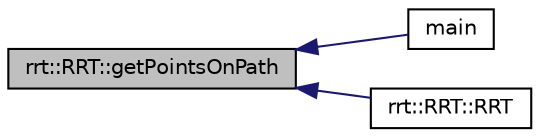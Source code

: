digraph "rrt::RRT::getPointsOnPath"
{
 // INTERACTIVE_SVG=YES
  edge [fontname="Helvetica",fontsize="10",labelfontname="Helvetica",labelfontsize="10"];
  node [fontname="Helvetica",fontsize="10",shape=record];
  rankdir="LR";
  Node1 [label="rrt::RRT::getPointsOnPath",height=0.2,width=0.4,color="black", fillcolor="grey75", style="filled", fontcolor="black"];
  Node1 -> Node2 [dir="back",color="midnightblue",fontsize="10",style="solid",fontname="Helvetica"];
  Node2 [label="main",height=0.2,width=0.4,color="black", fillcolor="white", style="filled",URL="$d1/d31/_r_r_t_2src_2main_8cpp.html#ae66f6b31b5ad750f1fe042a706a4e3d4"];
  Node1 -> Node3 [dir="back",color="midnightblue",fontsize="10",style="solid",fontname="Helvetica"];
  Node3 [label="rrt::RRT::RRT",height=0.2,width=0.4,color="black", fillcolor="white", style="filled",URL="$d8/d87/classrrt_1_1_r_r_t.html#a4296d21df2b5abec44c5f3a85cda5072"];
}
